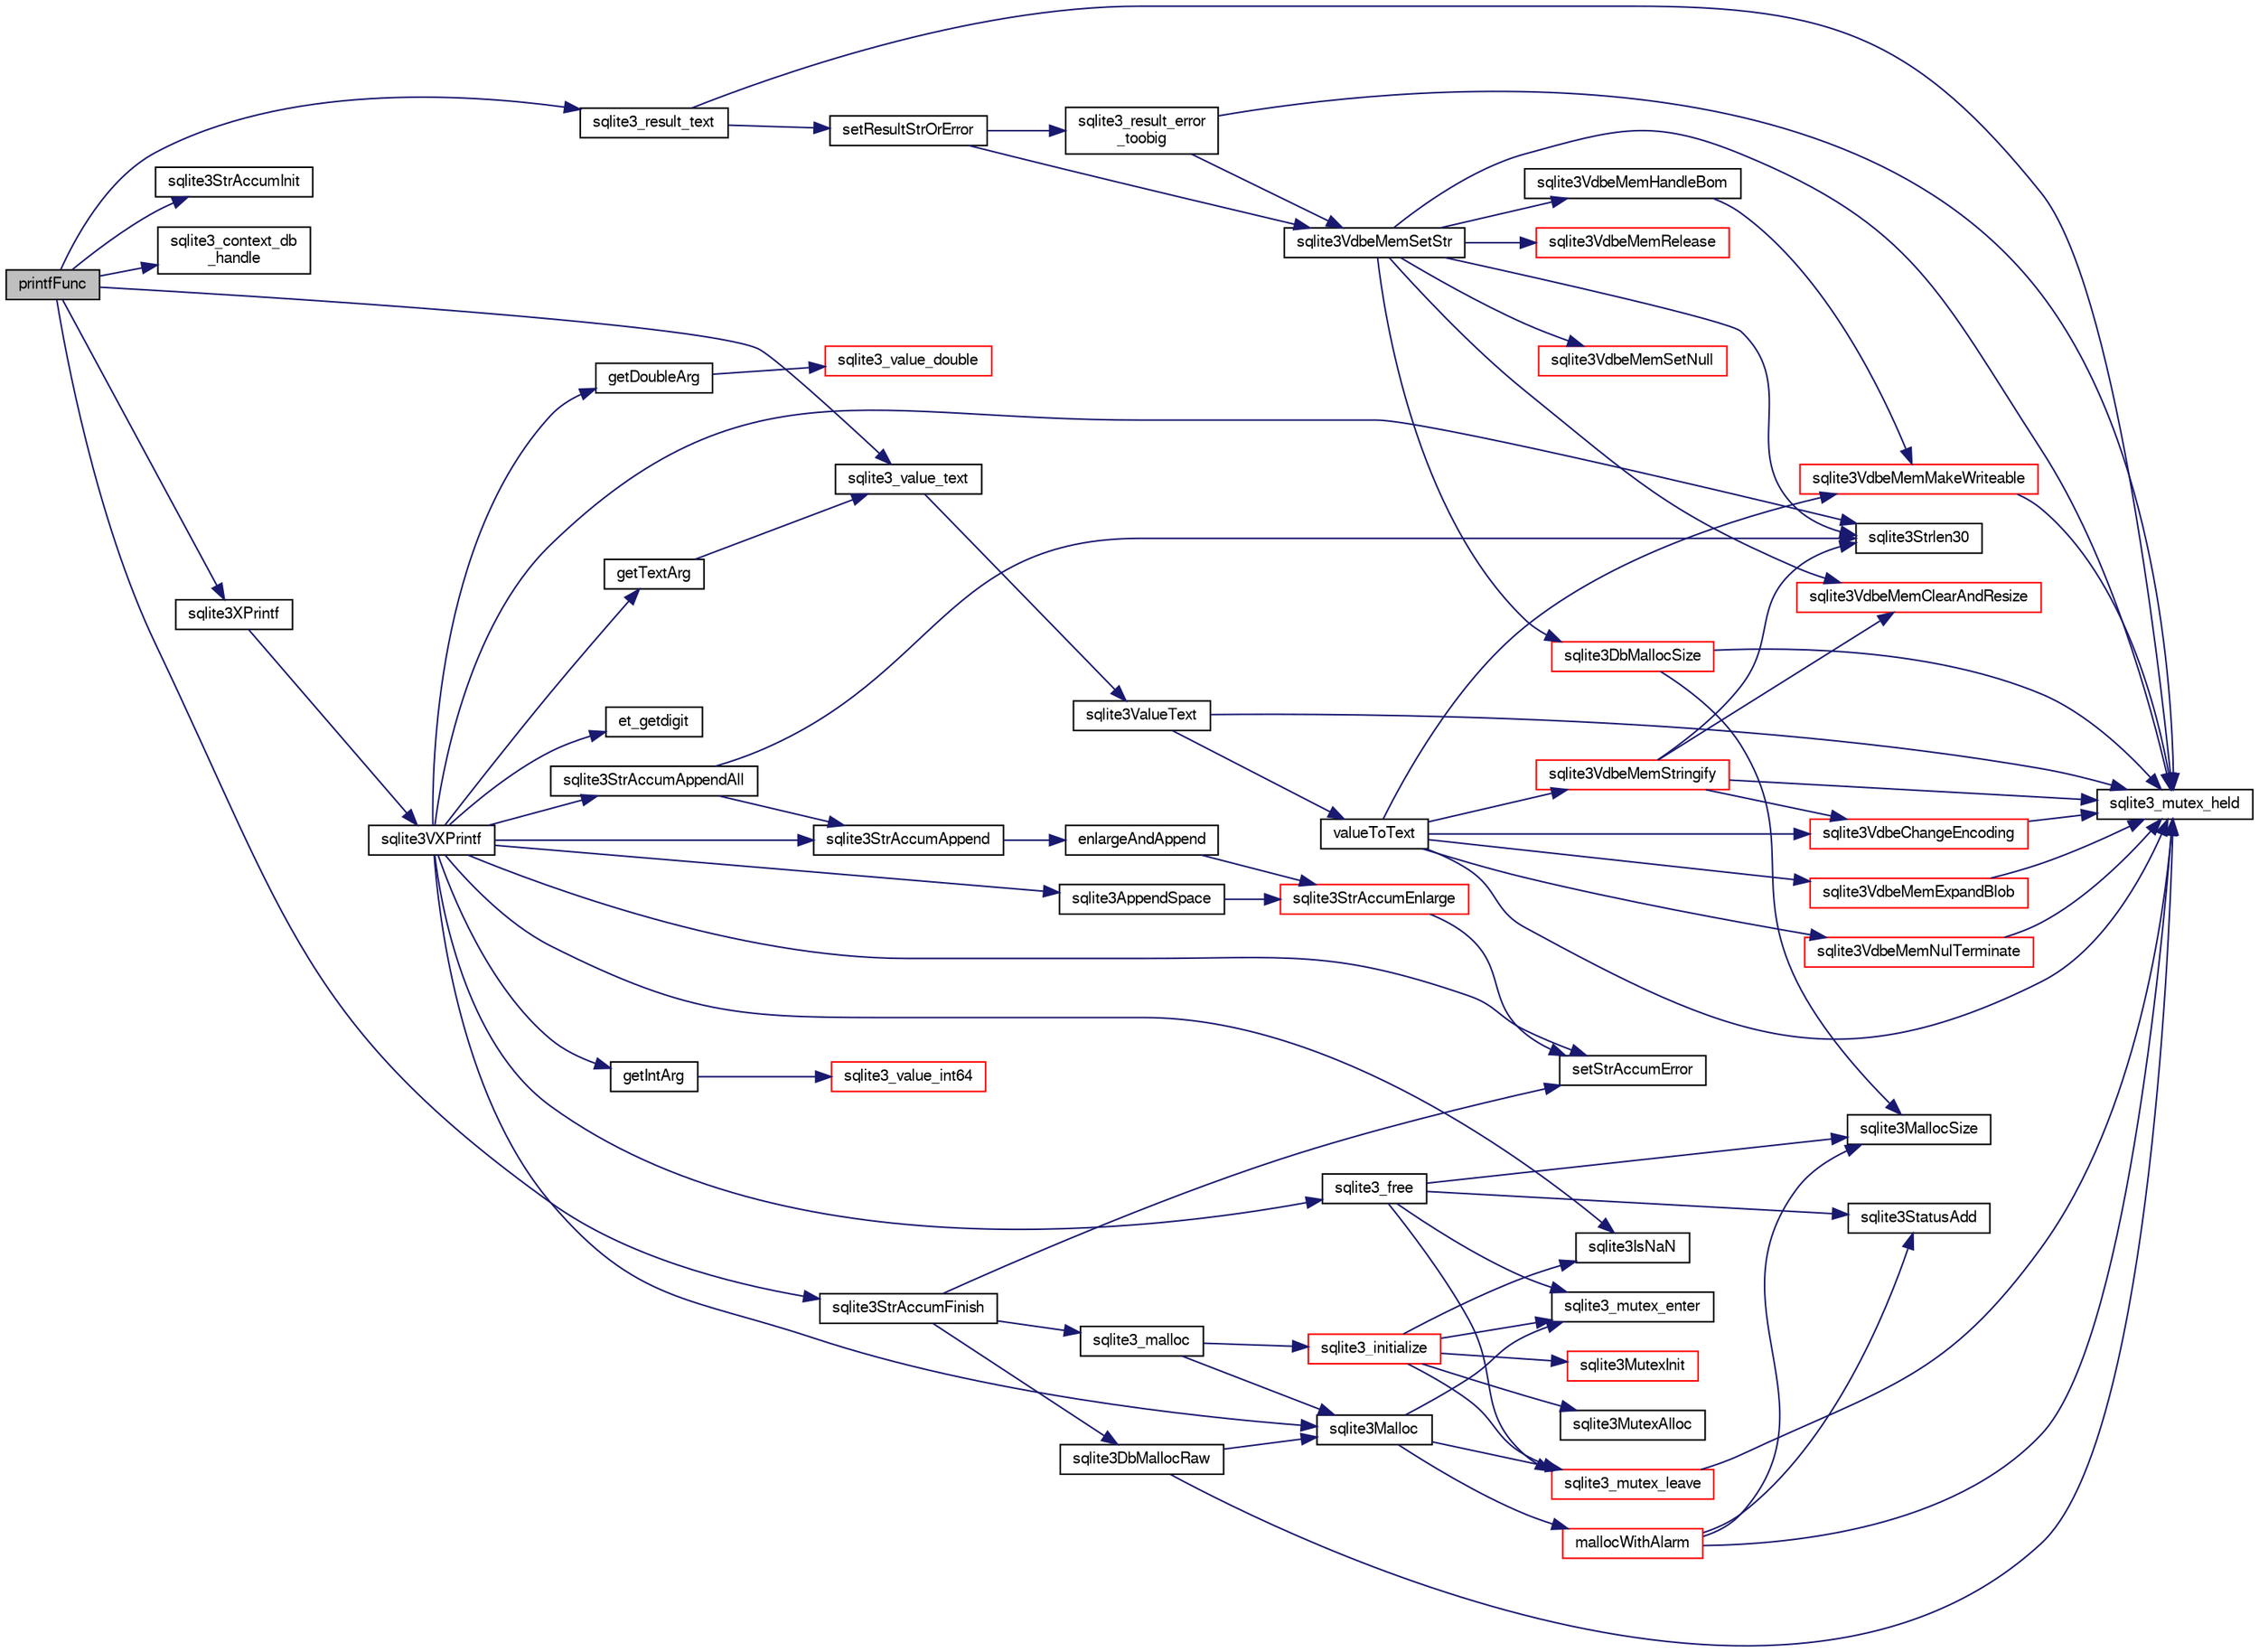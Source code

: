 digraph "printfFunc"
{
  edge [fontname="FreeSans",fontsize="10",labelfontname="FreeSans",labelfontsize="10"];
  node [fontname="FreeSans",fontsize="10",shape=record];
  rankdir="LR";
  Node240014 [label="printfFunc",height=0.2,width=0.4,color="black", fillcolor="grey75", style="filled", fontcolor="black"];
  Node240014 -> Node240015 [color="midnightblue",fontsize="10",style="solid",fontname="FreeSans"];
  Node240015 [label="sqlite3_value_text",height=0.2,width=0.4,color="black", fillcolor="white", style="filled",URL="$sqlite3_8c.html#aef2ace3239e6dd59c74110faa70f8171"];
  Node240015 -> Node240016 [color="midnightblue",fontsize="10",style="solid",fontname="FreeSans"];
  Node240016 [label="sqlite3ValueText",height=0.2,width=0.4,color="black", fillcolor="white", style="filled",URL="$sqlite3_8c.html#ad567a94e52d1adf81f4857fdba00a59b"];
  Node240016 -> Node240017 [color="midnightblue",fontsize="10",style="solid",fontname="FreeSans"];
  Node240017 [label="sqlite3_mutex_held",height=0.2,width=0.4,color="black", fillcolor="white", style="filled",URL="$sqlite3_8c.html#acf77da68932b6bc163c5e68547ecc3e7"];
  Node240016 -> Node240018 [color="midnightblue",fontsize="10",style="solid",fontname="FreeSans"];
  Node240018 [label="valueToText",height=0.2,width=0.4,color="black", fillcolor="white", style="filled",URL="$sqlite3_8c.html#abded1c4848e5c5901949c02af499044c"];
  Node240018 -> Node240017 [color="midnightblue",fontsize="10",style="solid",fontname="FreeSans"];
  Node240018 -> Node240019 [color="midnightblue",fontsize="10",style="solid",fontname="FreeSans"];
  Node240019 [label="sqlite3VdbeMemExpandBlob",height=0.2,width=0.4,color="red", fillcolor="white", style="filled",URL="$sqlite3_8c.html#afa1d06c05f058623f190c05aac4a5c7c"];
  Node240019 -> Node240017 [color="midnightblue",fontsize="10",style="solid",fontname="FreeSans"];
  Node240018 -> Node240290 [color="midnightblue",fontsize="10",style="solid",fontname="FreeSans"];
  Node240290 [label="sqlite3VdbeChangeEncoding",height=0.2,width=0.4,color="red", fillcolor="white", style="filled",URL="$sqlite3_8c.html#aa7cf8e488bf8cf9ec18528f52a40de31"];
  Node240290 -> Node240017 [color="midnightblue",fontsize="10",style="solid",fontname="FreeSans"];
  Node240018 -> Node240144 [color="midnightblue",fontsize="10",style="solid",fontname="FreeSans"];
  Node240144 [label="sqlite3VdbeMemMakeWriteable",height=0.2,width=0.4,color="red", fillcolor="white", style="filled",URL="$sqlite3_8c.html#afabdd8032205a36c69ad191c6bbb6a34"];
  Node240144 -> Node240017 [color="midnightblue",fontsize="10",style="solid",fontname="FreeSans"];
  Node240018 -> Node240292 [color="midnightblue",fontsize="10",style="solid",fontname="FreeSans"];
  Node240292 [label="sqlite3VdbeMemNulTerminate",height=0.2,width=0.4,color="red", fillcolor="white", style="filled",URL="$sqlite3_8c.html#ad72ffa8a87fad7797ceeca0682df6aa3"];
  Node240292 -> Node240017 [color="midnightblue",fontsize="10",style="solid",fontname="FreeSans"];
  Node240018 -> Node240294 [color="midnightblue",fontsize="10",style="solid",fontname="FreeSans"];
  Node240294 [label="sqlite3VdbeMemStringify",height=0.2,width=0.4,color="red", fillcolor="white", style="filled",URL="$sqlite3_8c.html#aaf8a4e6bd1059297d279570e30b7680a"];
  Node240294 -> Node240017 [color="midnightblue",fontsize="10",style="solid",fontname="FreeSans"];
  Node240294 -> Node240140 [color="midnightblue",fontsize="10",style="solid",fontname="FreeSans"];
  Node240140 [label="sqlite3VdbeMemClearAndResize",height=0.2,width=0.4,color="red", fillcolor="white", style="filled",URL="$sqlite3_8c.html#add082be4aa46084ecdf023cfac898231"];
  Node240294 -> Node240085 [color="midnightblue",fontsize="10",style="solid",fontname="FreeSans"];
  Node240085 [label="sqlite3Strlen30",height=0.2,width=0.4,color="black", fillcolor="white", style="filled",URL="$sqlite3_8c.html#a3dcd80ba41f1a308193dee74857b62a7"];
  Node240294 -> Node240290 [color="midnightblue",fontsize="10",style="solid",fontname="FreeSans"];
  Node240014 -> Node240065 [color="midnightblue",fontsize="10",style="solid",fontname="FreeSans"];
  Node240065 [label="sqlite3StrAccumInit",height=0.2,width=0.4,color="black", fillcolor="white", style="filled",URL="$sqlite3_8c.html#aabf95e113b9d54d519cd15a56215f560"];
  Node240014 -> Node240133 [color="midnightblue",fontsize="10",style="solid",fontname="FreeSans"];
  Node240133 [label="sqlite3_context_db\l_handle",height=0.2,width=0.4,color="black", fillcolor="white", style="filled",URL="$sqlite3_8c.html#a4b82e673c3dcc88c179e2bae5629fa60"];
  Node240014 -> Node240295 [color="midnightblue",fontsize="10",style="solid",fontname="FreeSans"];
  Node240295 [label="sqlite3XPrintf",height=0.2,width=0.4,color="black", fillcolor="white", style="filled",URL="$sqlite3_8c.html#afa51896b0f07c74fe11c806a5df7030c"];
  Node240295 -> Node240066 [color="midnightblue",fontsize="10",style="solid",fontname="FreeSans"];
  Node240066 [label="sqlite3VXPrintf",height=0.2,width=0.4,color="black", fillcolor="white", style="filled",URL="$sqlite3_8c.html#a63c25806c9bd4a2b76f9a0eb232c6bde"];
  Node240066 -> Node240067 [color="midnightblue",fontsize="10",style="solid",fontname="FreeSans"];
  Node240067 [label="sqlite3StrAccumAppend",height=0.2,width=0.4,color="black", fillcolor="white", style="filled",URL="$sqlite3_8c.html#a56664fa33def33c5a5245b623441d5e0"];
  Node240067 -> Node240068 [color="midnightblue",fontsize="10",style="solid",fontname="FreeSans"];
  Node240068 [label="enlargeAndAppend",height=0.2,width=0.4,color="black", fillcolor="white", style="filled",URL="$sqlite3_8c.html#a25b21e61dc0883d849890eaa8a18088a"];
  Node240068 -> Node240069 [color="midnightblue",fontsize="10",style="solid",fontname="FreeSans"];
  Node240069 [label="sqlite3StrAccumEnlarge",height=0.2,width=0.4,color="red", fillcolor="white", style="filled",URL="$sqlite3_8c.html#a38976500a97c69d65086eeccca82dd96"];
  Node240069 -> Node240070 [color="midnightblue",fontsize="10",style="solid",fontname="FreeSans"];
  Node240070 [label="setStrAccumError",height=0.2,width=0.4,color="black", fillcolor="white", style="filled",URL="$sqlite3_8c.html#a3dc479a1fc8ba1ab8edfe51f8a0b102c"];
  Node240066 -> Node240074 [color="midnightblue",fontsize="10",style="solid",fontname="FreeSans"];
  Node240074 [label="getIntArg",height=0.2,width=0.4,color="black", fillcolor="white", style="filled",URL="$sqlite3_8c.html#abff258963dbd9205fb299851a64c67be"];
  Node240074 -> Node240075 [color="midnightblue",fontsize="10",style="solid",fontname="FreeSans"];
  Node240075 [label="sqlite3_value_int64",height=0.2,width=0.4,color="red", fillcolor="white", style="filled",URL="$sqlite3_8c.html#ab38d8627f4750672e72712df0b709e0d"];
  Node240066 -> Node240027 [color="midnightblue",fontsize="10",style="solid",fontname="FreeSans"];
  Node240027 [label="sqlite3Malloc",height=0.2,width=0.4,color="black", fillcolor="white", style="filled",URL="$sqlite3_8c.html#a361a2eaa846b1885f123abe46f5d8b2b"];
  Node240027 -> Node240028 [color="midnightblue",fontsize="10",style="solid",fontname="FreeSans"];
  Node240028 [label="sqlite3_mutex_enter",height=0.2,width=0.4,color="black", fillcolor="white", style="filled",URL="$sqlite3_8c.html#a1c12cde690bd89f104de5cbad12a6bf5"];
  Node240027 -> Node240029 [color="midnightblue",fontsize="10",style="solid",fontname="FreeSans"];
  Node240029 [label="mallocWithAlarm",height=0.2,width=0.4,color="red", fillcolor="white", style="filled",URL="$sqlite3_8c.html#ab070d5cf8e48ec8a6a43cf025d48598b"];
  Node240029 -> Node240017 [color="midnightblue",fontsize="10",style="solid",fontname="FreeSans"];
  Node240029 -> Node240022 [color="midnightblue",fontsize="10",style="solid",fontname="FreeSans"];
  Node240022 [label="sqlite3MallocSize",height=0.2,width=0.4,color="black", fillcolor="white", style="filled",URL="$sqlite3_8c.html#acf5d2a5f35270bafb050bd2def576955"];
  Node240029 -> Node240035 [color="midnightblue",fontsize="10",style="solid",fontname="FreeSans"];
  Node240035 [label="sqlite3StatusAdd",height=0.2,width=0.4,color="black", fillcolor="white", style="filled",URL="$sqlite3_8c.html#afa029f93586aeab4cc85360905dae9cd"];
  Node240027 -> Node240033 [color="midnightblue",fontsize="10",style="solid",fontname="FreeSans"];
  Node240033 [label="sqlite3_mutex_leave",height=0.2,width=0.4,color="red", fillcolor="white", style="filled",URL="$sqlite3_8c.html#a5838d235601dbd3c1fa993555c6bcc93"];
  Node240033 -> Node240017 [color="midnightblue",fontsize="10",style="solid",fontname="FreeSans"];
  Node240066 -> Node240070 [color="midnightblue",fontsize="10",style="solid",fontname="FreeSans"];
  Node240066 -> Node240080 [color="midnightblue",fontsize="10",style="solid",fontname="FreeSans"];
  Node240080 [label="getDoubleArg",height=0.2,width=0.4,color="black", fillcolor="white", style="filled",URL="$sqlite3_8c.html#a1cf25120072c85bd261983b24c12c3d9"];
  Node240080 -> Node240081 [color="midnightblue",fontsize="10",style="solid",fontname="FreeSans"];
  Node240081 [label="sqlite3_value_double",height=0.2,width=0.4,color="red", fillcolor="white", style="filled",URL="$sqlite3_8c.html#a3e50c1a2dd484a8b6911c9d163816b88"];
  Node240066 -> Node240084 [color="midnightblue",fontsize="10",style="solid",fontname="FreeSans"];
  Node240084 [label="sqlite3IsNaN",height=0.2,width=0.4,color="black", fillcolor="white", style="filled",URL="$sqlite3_8c.html#aed4d78203877c3486765ccbc7feebb50"];
  Node240066 -> Node240085 [color="midnightblue",fontsize="10",style="solid",fontname="FreeSans"];
  Node240066 -> Node240086 [color="midnightblue",fontsize="10",style="solid",fontname="FreeSans"];
  Node240086 [label="et_getdigit",height=0.2,width=0.4,color="black", fillcolor="white", style="filled",URL="$sqlite3_8c.html#a40c5a308749ad07cc2397a53e081bff0"];
  Node240066 -> Node240087 [color="midnightblue",fontsize="10",style="solid",fontname="FreeSans"];
  Node240087 [label="getTextArg",height=0.2,width=0.4,color="black", fillcolor="white", style="filled",URL="$sqlite3_8c.html#afbb41850423ef20071cefaab0431e04d"];
  Node240087 -> Node240015 [color="midnightblue",fontsize="10",style="solid",fontname="FreeSans"];
  Node240066 -> Node240088 [color="midnightblue",fontsize="10",style="solid",fontname="FreeSans"];
  Node240088 [label="sqlite3StrAccumAppendAll",height=0.2,width=0.4,color="black", fillcolor="white", style="filled",URL="$sqlite3_8c.html#acaf8f3e4f99a3c3a4a77e9c987547289"];
  Node240088 -> Node240067 [color="midnightblue",fontsize="10",style="solid",fontname="FreeSans"];
  Node240088 -> Node240085 [color="midnightblue",fontsize="10",style="solid",fontname="FreeSans"];
  Node240066 -> Node240089 [color="midnightblue",fontsize="10",style="solid",fontname="FreeSans"];
  Node240089 [label="sqlite3AppendSpace",height=0.2,width=0.4,color="black", fillcolor="white", style="filled",URL="$sqlite3_8c.html#aefd38a5afc0020d4a93855c3ee7c63a8"];
  Node240089 -> Node240069 [color="midnightblue",fontsize="10",style="solid",fontname="FreeSans"];
  Node240066 -> Node240038 [color="midnightblue",fontsize="10",style="solid",fontname="FreeSans"];
  Node240038 [label="sqlite3_free",height=0.2,width=0.4,color="black", fillcolor="white", style="filled",URL="$sqlite3_8c.html#a6552349e36a8a691af5487999ab09519"];
  Node240038 -> Node240028 [color="midnightblue",fontsize="10",style="solid",fontname="FreeSans"];
  Node240038 -> Node240035 [color="midnightblue",fontsize="10",style="solid",fontname="FreeSans"];
  Node240038 -> Node240022 [color="midnightblue",fontsize="10",style="solid",fontname="FreeSans"];
  Node240038 -> Node240033 [color="midnightblue",fontsize="10",style="solid",fontname="FreeSans"];
  Node240014 -> Node240147 [color="midnightblue",fontsize="10",style="solid",fontname="FreeSans"];
  Node240147 [label="sqlite3_result_text",height=0.2,width=0.4,color="black", fillcolor="white", style="filled",URL="$sqlite3_8c.html#a2c06bc83045bd7986b89e5e8bd689bdf"];
  Node240147 -> Node240017 [color="midnightblue",fontsize="10",style="solid",fontname="FreeSans"];
  Node240147 -> Node240148 [color="midnightblue",fontsize="10",style="solid",fontname="FreeSans"];
  Node240148 [label="setResultStrOrError",height=0.2,width=0.4,color="black", fillcolor="white", style="filled",URL="$sqlite3_8c.html#af1d0f45c261a19434fad327798cc6d6b"];
  Node240148 -> Node240135 [color="midnightblue",fontsize="10",style="solid",fontname="FreeSans"];
  Node240135 [label="sqlite3VdbeMemSetStr",height=0.2,width=0.4,color="black", fillcolor="white", style="filled",URL="$sqlite3_8c.html#a9697bec7c3b512483638ea3646191d7d"];
  Node240135 -> Node240017 [color="midnightblue",fontsize="10",style="solid",fontname="FreeSans"];
  Node240135 -> Node240136 [color="midnightblue",fontsize="10",style="solid",fontname="FreeSans"];
  Node240136 [label="sqlite3VdbeMemSetNull",height=0.2,width=0.4,color="red", fillcolor="white", style="filled",URL="$sqlite3_8c.html#ae01092c23aebaf8a3ebdf3954609b410"];
  Node240135 -> Node240085 [color="midnightblue",fontsize="10",style="solid",fontname="FreeSans"];
  Node240135 -> Node240140 [color="midnightblue",fontsize="10",style="solid",fontname="FreeSans"];
  Node240135 -> Node240141 [color="midnightblue",fontsize="10",style="solid",fontname="FreeSans"];
  Node240141 [label="sqlite3VdbeMemRelease",height=0.2,width=0.4,color="red", fillcolor="white", style="filled",URL="$sqlite3_8c.html#a90606361dbeba88159fd6ff03fcc10cc"];
  Node240135 -> Node240021 [color="midnightblue",fontsize="10",style="solid",fontname="FreeSans"];
  Node240021 [label="sqlite3DbMallocSize",height=0.2,width=0.4,color="red", fillcolor="white", style="filled",URL="$sqlite3_8c.html#aa397e5a8a03495203a0767abf0a71f86"];
  Node240021 -> Node240022 [color="midnightblue",fontsize="10",style="solid",fontname="FreeSans"];
  Node240021 -> Node240017 [color="midnightblue",fontsize="10",style="solid",fontname="FreeSans"];
  Node240135 -> Node240143 [color="midnightblue",fontsize="10",style="solid",fontname="FreeSans"];
  Node240143 [label="sqlite3VdbeMemHandleBom",height=0.2,width=0.4,color="black", fillcolor="white", style="filled",URL="$sqlite3_8c.html#a8ac47607e6893715d335a0f6f4b58e3e"];
  Node240143 -> Node240144 [color="midnightblue",fontsize="10",style="solid",fontname="FreeSans"];
  Node240148 -> Node240134 [color="midnightblue",fontsize="10",style="solid",fontname="FreeSans"];
  Node240134 [label="sqlite3_result_error\l_toobig",height=0.2,width=0.4,color="black", fillcolor="white", style="filled",URL="$sqlite3_8c.html#ad4f0c5e8c9421d0c4550c1a108221abe"];
  Node240134 -> Node240017 [color="midnightblue",fontsize="10",style="solid",fontname="FreeSans"];
  Node240134 -> Node240135 [color="midnightblue",fontsize="10",style="solid",fontname="FreeSans"];
  Node240014 -> Node240090 [color="midnightblue",fontsize="10",style="solid",fontname="FreeSans"];
  Node240090 [label="sqlite3StrAccumFinish",height=0.2,width=0.4,color="black", fillcolor="white", style="filled",URL="$sqlite3_8c.html#adb7f26b10ac1b847db6f000ef4c2e2ba"];
  Node240090 -> Node240026 [color="midnightblue",fontsize="10",style="solid",fontname="FreeSans"];
  Node240026 [label="sqlite3DbMallocRaw",height=0.2,width=0.4,color="black", fillcolor="white", style="filled",URL="$sqlite3_8c.html#abbe8be0cf7175e11ddc3e2218fad924e"];
  Node240026 -> Node240017 [color="midnightblue",fontsize="10",style="solid",fontname="FreeSans"];
  Node240026 -> Node240027 [color="midnightblue",fontsize="10",style="solid",fontname="FreeSans"];
  Node240090 -> Node240091 [color="midnightblue",fontsize="10",style="solid",fontname="FreeSans"];
  Node240091 [label="sqlite3_malloc",height=0.2,width=0.4,color="black", fillcolor="white", style="filled",URL="$sqlite3_8c.html#ac79dba55fc32b6a840cf5a9769bce7cd"];
  Node240091 -> Node240040 [color="midnightblue",fontsize="10",style="solid",fontname="FreeSans"];
  Node240040 [label="sqlite3_initialize",height=0.2,width=0.4,color="red", fillcolor="white", style="filled",URL="$sqlite3_8c.html#ab0c0ee2d5d4cf8b28e9572296a8861df"];
  Node240040 -> Node240041 [color="midnightblue",fontsize="10",style="solid",fontname="FreeSans"];
  Node240041 [label="sqlite3MutexInit",height=0.2,width=0.4,color="red", fillcolor="white", style="filled",URL="$sqlite3_8c.html#a7906afcdd1cdb3d0007eb932398a1158"];
  Node240040 -> Node240059 [color="midnightblue",fontsize="10",style="solid",fontname="FreeSans"];
  Node240059 [label="sqlite3MutexAlloc",height=0.2,width=0.4,color="black", fillcolor="white", style="filled",URL="$sqlite3_8c.html#a0e3f432ee581f6876b590e7ad7e84e19"];
  Node240040 -> Node240028 [color="midnightblue",fontsize="10",style="solid",fontname="FreeSans"];
  Node240040 -> Node240033 [color="midnightblue",fontsize="10",style="solid",fontname="FreeSans"];
  Node240040 -> Node240084 [color="midnightblue",fontsize="10",style="solid",fontname="FreeSans"];
  Node240091 -> Node240027 [color="midnightblue",fontsize="10",style="solid",fontname="FreeSans"];
  Node240090 -> Node240070 [color="midnightblue",fontsize="10",style="solid",fontname="FreeSans"];
}
